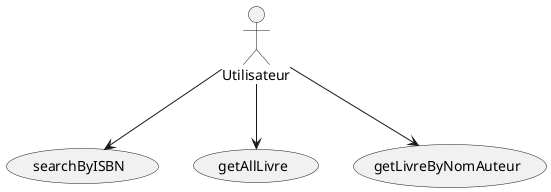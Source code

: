 @startuml
'https://plantuml.com/class-diagram

:Utilisateur:
(searchByISBN)
(getAllLivre)
(getLivreByNomAuteur)

Utilisateur-->searchByISBN
Utilisateur-->getAllLivre
Utilisateur-->getLivreByNomAuteur

@enduml